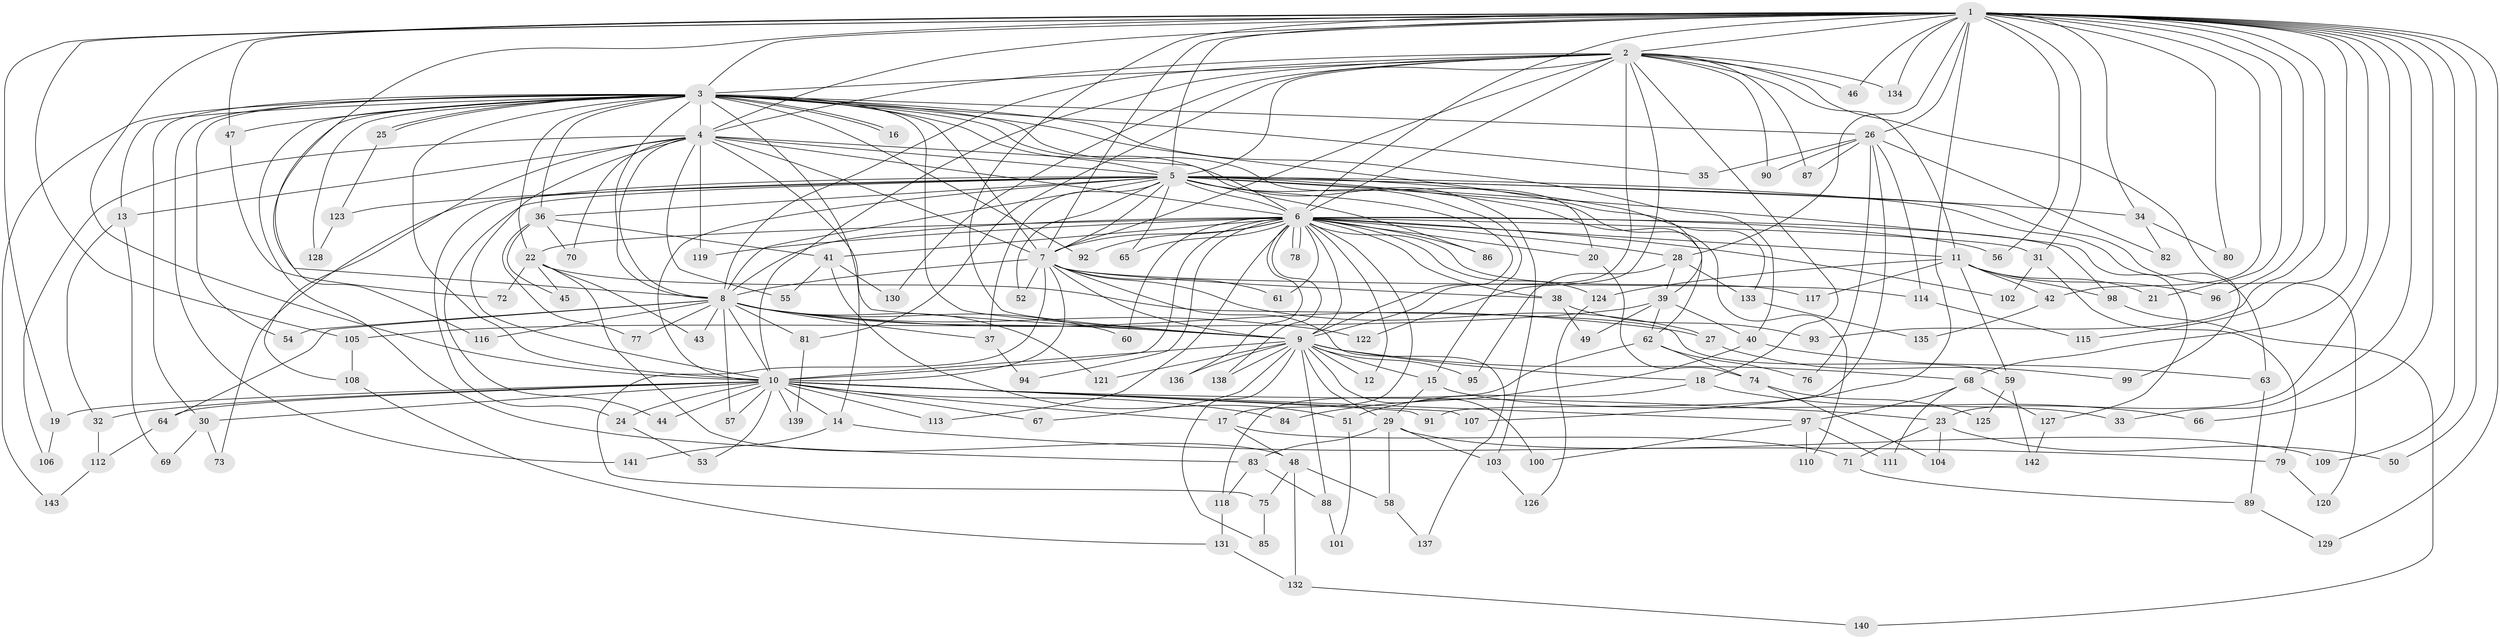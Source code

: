 // coarse degree distribution, {4: 0.10891089108910891, 3: 0.32673267326732675, 23: 0.009900990099009901, 7: 0.009900990099009901, 2: 0.32673267326732675, 5: 0.0594059405940594, 15: 0.019801980198019802, 24: 0.009900990099009901, 16: 0.009900990099009901, 6: 0.0297029702970297, 29: 0.009900990099009901, 1: 0.019801980198019802, 9: 0.009900990099009901, 27: 0.009900990099009901, 8: 0.009900990099009901, 21: 0.009900990099009901, 17: 0.009900990099009901, 30: 0.009900990099009901}
// Generated by graph-tools (version 1.1) at 2025/36/03/04/25 23:36:32]
// undirected, 143 vertices, 311 edges
graph export_dot {
  node [color=gray90,style=filled];
  1;
  2;
  3;
  4;
  5;
  6;
  7;
  8;
  9;
  10;
  11;
  12;
  13;
  14;
  15;
  16;
  17;
  18;
  19;
  20;
  21;
  22;
  23;
  24;
  25;
  26;
  27;
  28;
  29;
  30;
  31;
  32;
  33;
  34;
  35;
  36;
  37;
  38;
  39;
  40;
  41;
  42;
  43;
  44;
  45;
  46;
  47;
  48;
  49;
  50;
  51;
  52;
  53;
  54;
  55;
  56;
  57;
  58;
  59;
  60;
  61;
  62;
  63;
  64;
  65;
  66;
  67;
  68;
  69;
  70;
  71;
  72;
  73;
  74;
  75;
  76;
  77;
  78;
  79;
  80;
  81;
  82;
  83;
  84;
  85;
  86;
  87;
  88;
  89;
  90;
  91;
  92;
  93;
  94;
  95;
  96;
  97;
  98;
  99;
  100;
  101;
  102;
  103;
  104;
  105;
  106;
  107;
  108;
  109;
  110;
  111;
  112;
  113;
  114;
  115;
  116;
  117;
  118;
  119;
  120;
  121;
  122;
  123;
  124;
  125;
  126;
  127;
  128;
  129;
  130;
  131;
  132;
  133;
  134;
  135;
  136;
  137;
  138;
  139;
  140;
  141;
  142;
  143;
  1 -- 2;
  1 -- 3;
  1 -- 4;
  1 -- 5;
  1 -- 6;
  1 -- 7;
  1 -- 8;
  1 -- 9;
  1 -- 10;
  1 -- 19;
  1 -- 21;
  1 -- 23;
  1 -- 26;
  1 -- 28;
  1 -- 31;
  1 -- 33;
  1 -- 34;
  1 -- 42;
  1 -- 46;
  1 -- 47;
  1 -- 50;
  1 -- 56;
  1 -- 66;
  1 -- 68;
  1 -- 80;
  1 -- 93;
  1 -- 96;
  1 -- 105;
  1 -- 107;
  1 -- 109;
  1 -- 115;
  1 -- 129;
  1 -- 134;
  2 -- 3;
  2 -- 4;
  2 -- 5;
  2 -- 6;
  2 -- 7;
  2 -- 8;
  2 -- 9;
  2 -- 10;
  2 -- 11;
  2 -- 18;
  2 -- 46;
  2 -- 81;
  2 -- 87;
  2 -- 90;
  2 -- 99;
  2 -- 122;
  2 -- 130;
  2 -- 134;
  3 -- 4;
  3 -- 5;
  3 -- 6;
  3 -- 7;
  3 -- 8;
  3 -- 9;
  3 -- 10;
  3 -- 13;
  3 -- 14;
  3 -- 16;
  3 -- 16;
  3 -- 20;
  3 -- 22;
  3 -- 25;
  3 -- 25;
  3 -- 26;
  3 -- 30;
  3 -- 35;
  3 -- 36;
  3 -- 39;
  3 -- 40;
  3 -- 47;
  3 -- 54;
  3 -- 83;
  3 -- 92;
  3 -- 116;
  3 -- 128;
  3 -- 141;
  3 -- 143;
  4 -- 5;
  4 -- 6;
  4 -- 7;
  4 -- 8;
  4 -- 9;
  4 -- 10;
  4 -- 13;
  4 -- 55;
  4 -- 70;
  4 -- 103;
  4 -- 106;
  4 -- 108;
  4 -- 119;
  5 -- 6;
  5 -- 7;
  5 -- 8;
  5 -- 9;
  5 -- 10;
  5 -- 15;
  5 -- 24;
  5 -- 34;
  5 -- 36;
  5 -- 37;
  5 -- 44;
  5 -- 52;
  5 -- 62;
  5 -- 63;
  5 -- 65;
  5 -- 73;
  5 -- 86;
  5 -- 110;
  5 -- 120;
  5 -- 123;
  5 -- 127;
  5 -- 133;
  6 -- 7;
  6 -- 8;
  6 -- 9;
  6 -- 10;
  6 -- 11;
  6 -- 12;
  6 -- 17;
  6 -- 20;
  6 -- 22;
  6 -- 28;
  6 -- 31;
  6 -- 38;
  6 -- 41;
  6 -- 56;
  6 -- 60;
  6 -- 61;
  6 -- 65;
  6 -- 78;
  6 -- 78;
  6 -- 86;
  6 -- 92;
  6 -- 94;
  6 -- 98;
  6 -- 102;
  6 -- 113;
  6 -- 117;
  6 -- 119;
  6 -- 124;
  6 -- 136;
  6 -- 138;
  7 -- 8;
  7 -- 9;
  7 -- 10;
  7 -- 27;
  7 -- 38;
  7 -- 52;
  7 -- 61;
  7 -- 75;
  7 -- 114;
  7 -- 137;
  8 -- 9;
  8 -- 10;
  8 -- 27;
  8 -- 37;
  8 -- 43;
  8 -- 54;
  8 -- 57;
  8 -- 60;
  8 -- 64;
  8 -- 77;
  8 -- 81;
  8 -- 116;
  8 -- 121;
  8 -- 122;
  9 -- 10;
  9 -- 12;
  9 -- 15;
  9 -- 18;
  9 -- 29;
  9 -- 67;
  9 -- 68;
  9 -- 85;
  9 -- 88;
  9 -- 95;
  9 -- 100;
  9 -- 121;
  9 -- 136;
  9 -- 138;
  10 -- 14;
  10 -- 17;
  10 -- 19;
  10 -- 23;
  10 -- 24;
  10 -- 30;
  10 -- 32;
  10 -- 44;
  10 -- 53;
  10 -- 57;
  10 -- 64;
  10 -- 67;
  10 -- 84;
  10 -- 91;
  10 -- 97;
  10 -- 107;
  10 -- 113;
  10 -- 139;
  11 -- 21;
  11 -- 42;
  11 -- 59;
  11 -- 96;
  11 -- 98;
  11 -- 117;
  11 -- 124;
  13 -- 32;
  13 -- 69;
  14 -- 79;
  14 -- 141;
  15 -- 29;
  15 -- 33;
  17 -- 48;
  17 -- 71;
  18 -- 51;
  18 -- 66;
  19 -- 106;
  20 -- 74;
  22 -- 43;
  22 -- 45;
  22 -- 48;
  22 -- 59;
  22 -- 72;
  23 -- 50;
  23 -- 71;
  23 -- 104;
  24 -- 53;
  25 -- 123;
  26 -- 35;
  26 -- 76;
  26 -- 82;
  26 -- 87;
  26 -- 90;
  26 -- 91;
  26 -- 114;
  27 -- 99;
  28 -- 39;
  28 -- 95;
  28 -- 133;
  29 -- 58;
  29 -- 83;
  29 -- 103;
  29 -- 109;
  30 -- 69;
  30 -- 73;
  31 -- 79;
  31 -- 102;
  32 -- 112;
  34 -- 80;
  34 -- 82;
  36 -- 41;
  36 -- 45;
  36 -- 70;
  36 -- 77;
  37 -- 94;
  38 -- 49;
  38 -- 93;
  39 -- 40;
  39 -- 49;
  39 -- 62;
  39 -- 105;
  40 -- 63;
  40 -- 84;
  41 -- 51;
  41 -- 55;
  41 -- 130;
  42 -- 135;
  47 -- 72;
  48 -- 58;
  48 -- 75;
  48 -- 132;
  51 -- 101;
  58 -- 137;
  59 -- 125;
  59 -- 142;
  62 -- 74;
  62 -- 76;
  62 -- 118;
  63 -- 89;
  64 -- 112;
  68 -- 97;
  68 -- 111;
  68 -- 127;
  71 -- 89;
  74 -- 104;
  74 -- 125;
  75 -- 85;
  79 -- 120;
  81 -- 139;
  83 -- 88;
  83 -- 118;
  88 -- 101;
  89 -- 129;
  97 -- 100;
  97 -- 110;
  97 -- 111;
  98 -- 140;
  103 -- 126;
  105 -- 108;
  108 -- 131;
  112 -- 143;
  114 -- 115;
  118 -- 131;
  123 -- 128;
  124 -- 126;
  127 -- 142;
  131 -- 132;
  132 -- 140;
  133 -- 135;
}
